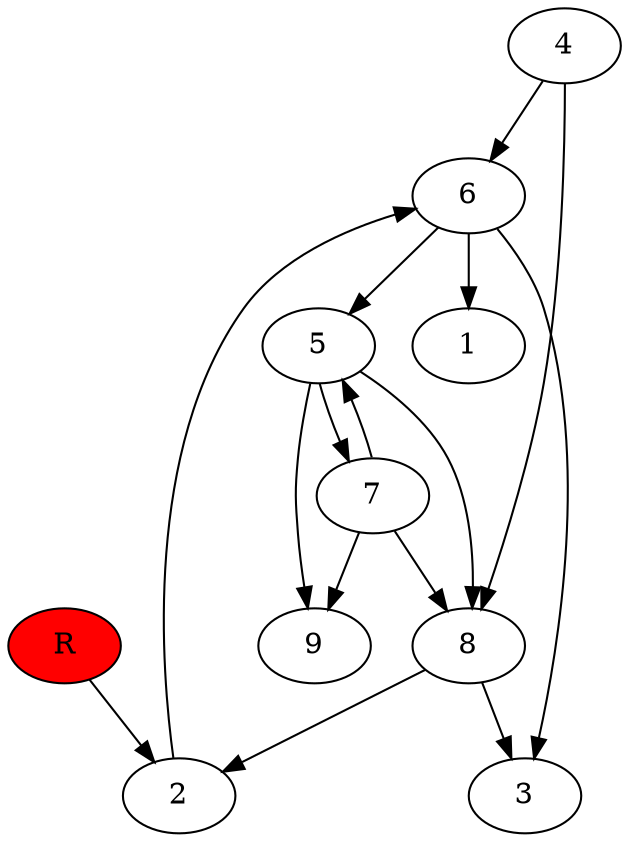 digraph prb78069 {
	1
	2
	3
	4
	5
	6
	7
	8
	R [fillcolor="#ff0000" style=filled]
	2 -> 6
	4 -> 6
	4 -> 8
	5 -> 7
	5 -> 8
	5 -> 9
	6 -> 1
	6 -> 3
	6 -> 5
	7 -> 5
	7 -> 8
	7 -> 9
	8 -> 2
	8 -> 3
	R -> 2
}

